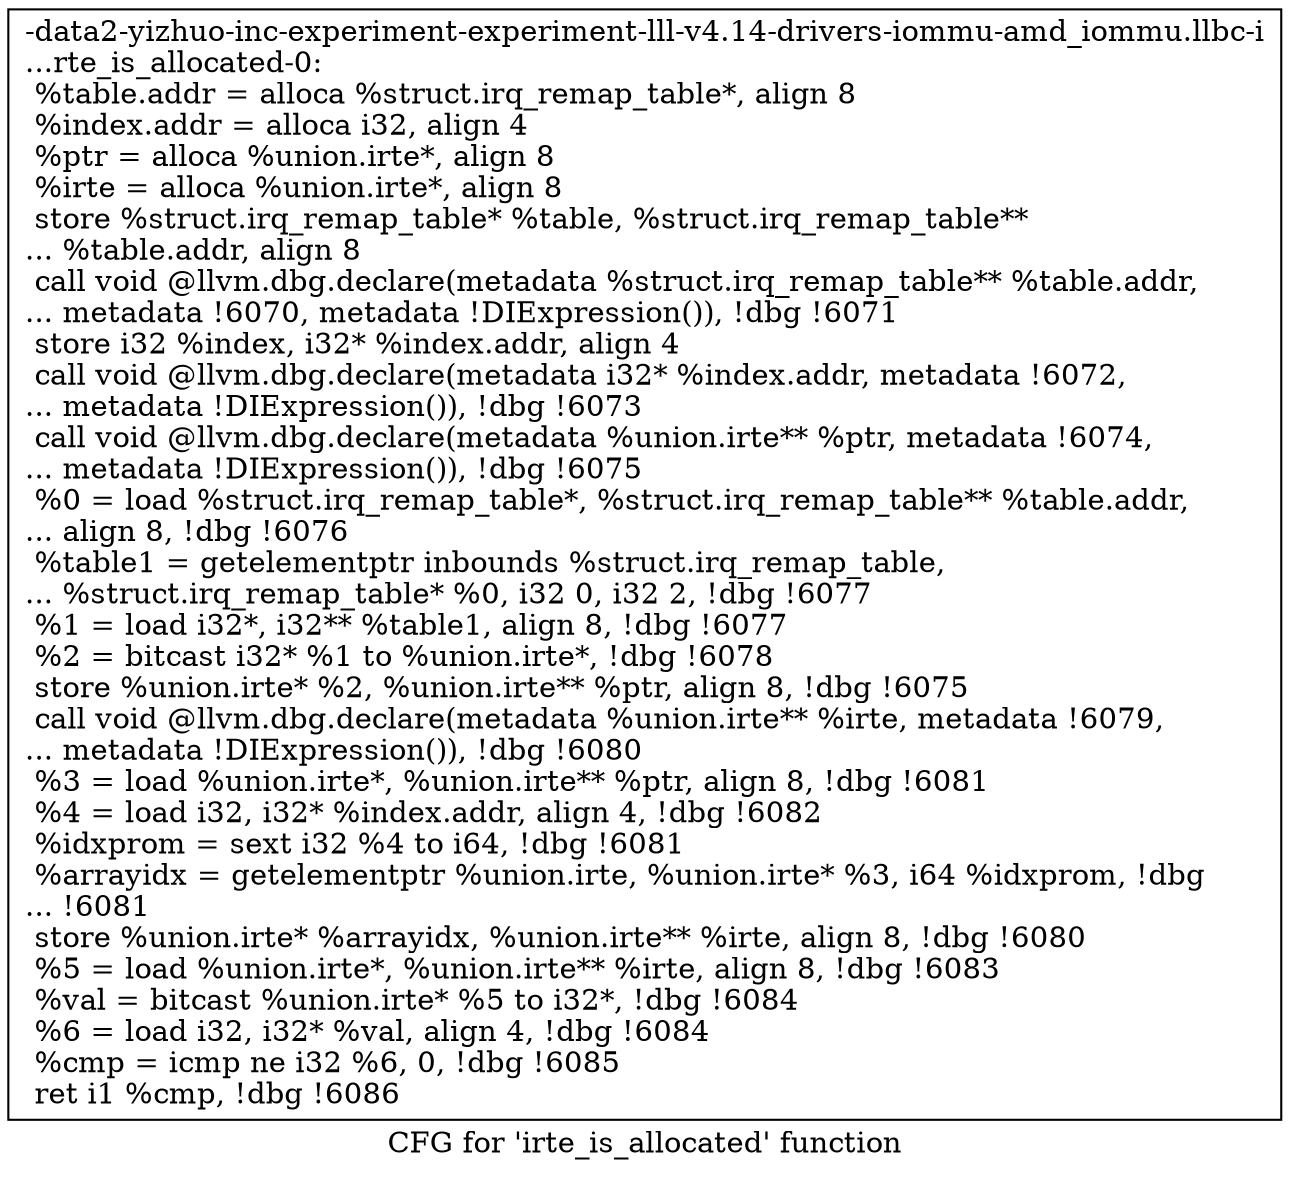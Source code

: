 digraph "CFG for 'irte_is_allocated' function" {
	label="CFG for 'irte_is_allocated' function";

	Node0x561b94706030 [shape=record,label="{-data2-yizhuo-inc-experiment-experiment-lll-v4.14-drivers-iommu-amd_iommu.llbc-i\l...rte_is_allocated-0:\l  %table.addr = alloca %struct.irq_remap_table*, align 8\l  %index.addr = alloca i32, align 4\l  %ptr = alloca %union.irte*, align 8\l  %irte = alloca %union.irte*, align 8\l  store %struct.irq_remap_table* %table, %struct.irq_remap_table**\l... %table.addr, align 8\l  call void @llvm.dbg.declare(metadata %struct.irq_remap_table** %table.addr,\l... metadata !6070, metadata !DIExpression()), !dbg !6071\l  store i32 %index, i32* %index.addr, align 4\l  call void @llvm.dbg.declare(metadata i32* %index.addr, metadata !6072,\l... metadata !DIExpression()), !dbg !6073\l  call void @llvm.dbg.declare(metadata %union.irte** %ptr, metadata !6074,\l... metadata !DIExpression()), !dbg !6075\l  %0 = load %struct.irq_remap_table*, %struct.irq_remap_table** %table.addr,\l... align 8, !dbg !6076\l  %table1 = getelementptr inbounds %struct.irq_remap_table,\l... %struct.irq_remap_table* %0, i32 0, i32 2, !dbg !6077\l  %1 = load i32*, i32** %table1, align 8, !dbg !6077\l  %2 = bitcast i32* %1 to %union.irte*, !dbg !6078\l  store %union.irte* %2, %union.irte** %ptr, align 8, !dbg !6075\l  call void @llvm.dbg.declare(metadata %union.irte** %irte, metadata !6079,\l... metadata !DIExpression()), !dbg !6080\l  %3 = load %union.irte*, %union.irte** %ptr, align 8, !dbg !6081\l  %4 = load i32, i32* %index.addr, align 4, !dbg !6082\l  %idxprom = sext i32 %4 to i64, !dbg !6081\l  %arrayidx = getelementptr %union.irte, %union.irte* %3, i64 %idxprom, !dbg\l... !6081\l  store %union.irte* %arrayidx, %union.irte** %irte, align 8, !dbg !6080\l  %5 = load %union.irte*, %union.irte** %irte, align 8, !dbg !6083\l  %val = bitcast %union.irte* %5 to i32*, !dbg !6084\l  %6 = load i32, i32* %val, align 4, !dbg !6084\l  %cmp = icmp ne i32 %6, 0, !dbg !6085\l  ret i1 %cmp, !dbg !6086\l}"];
}
